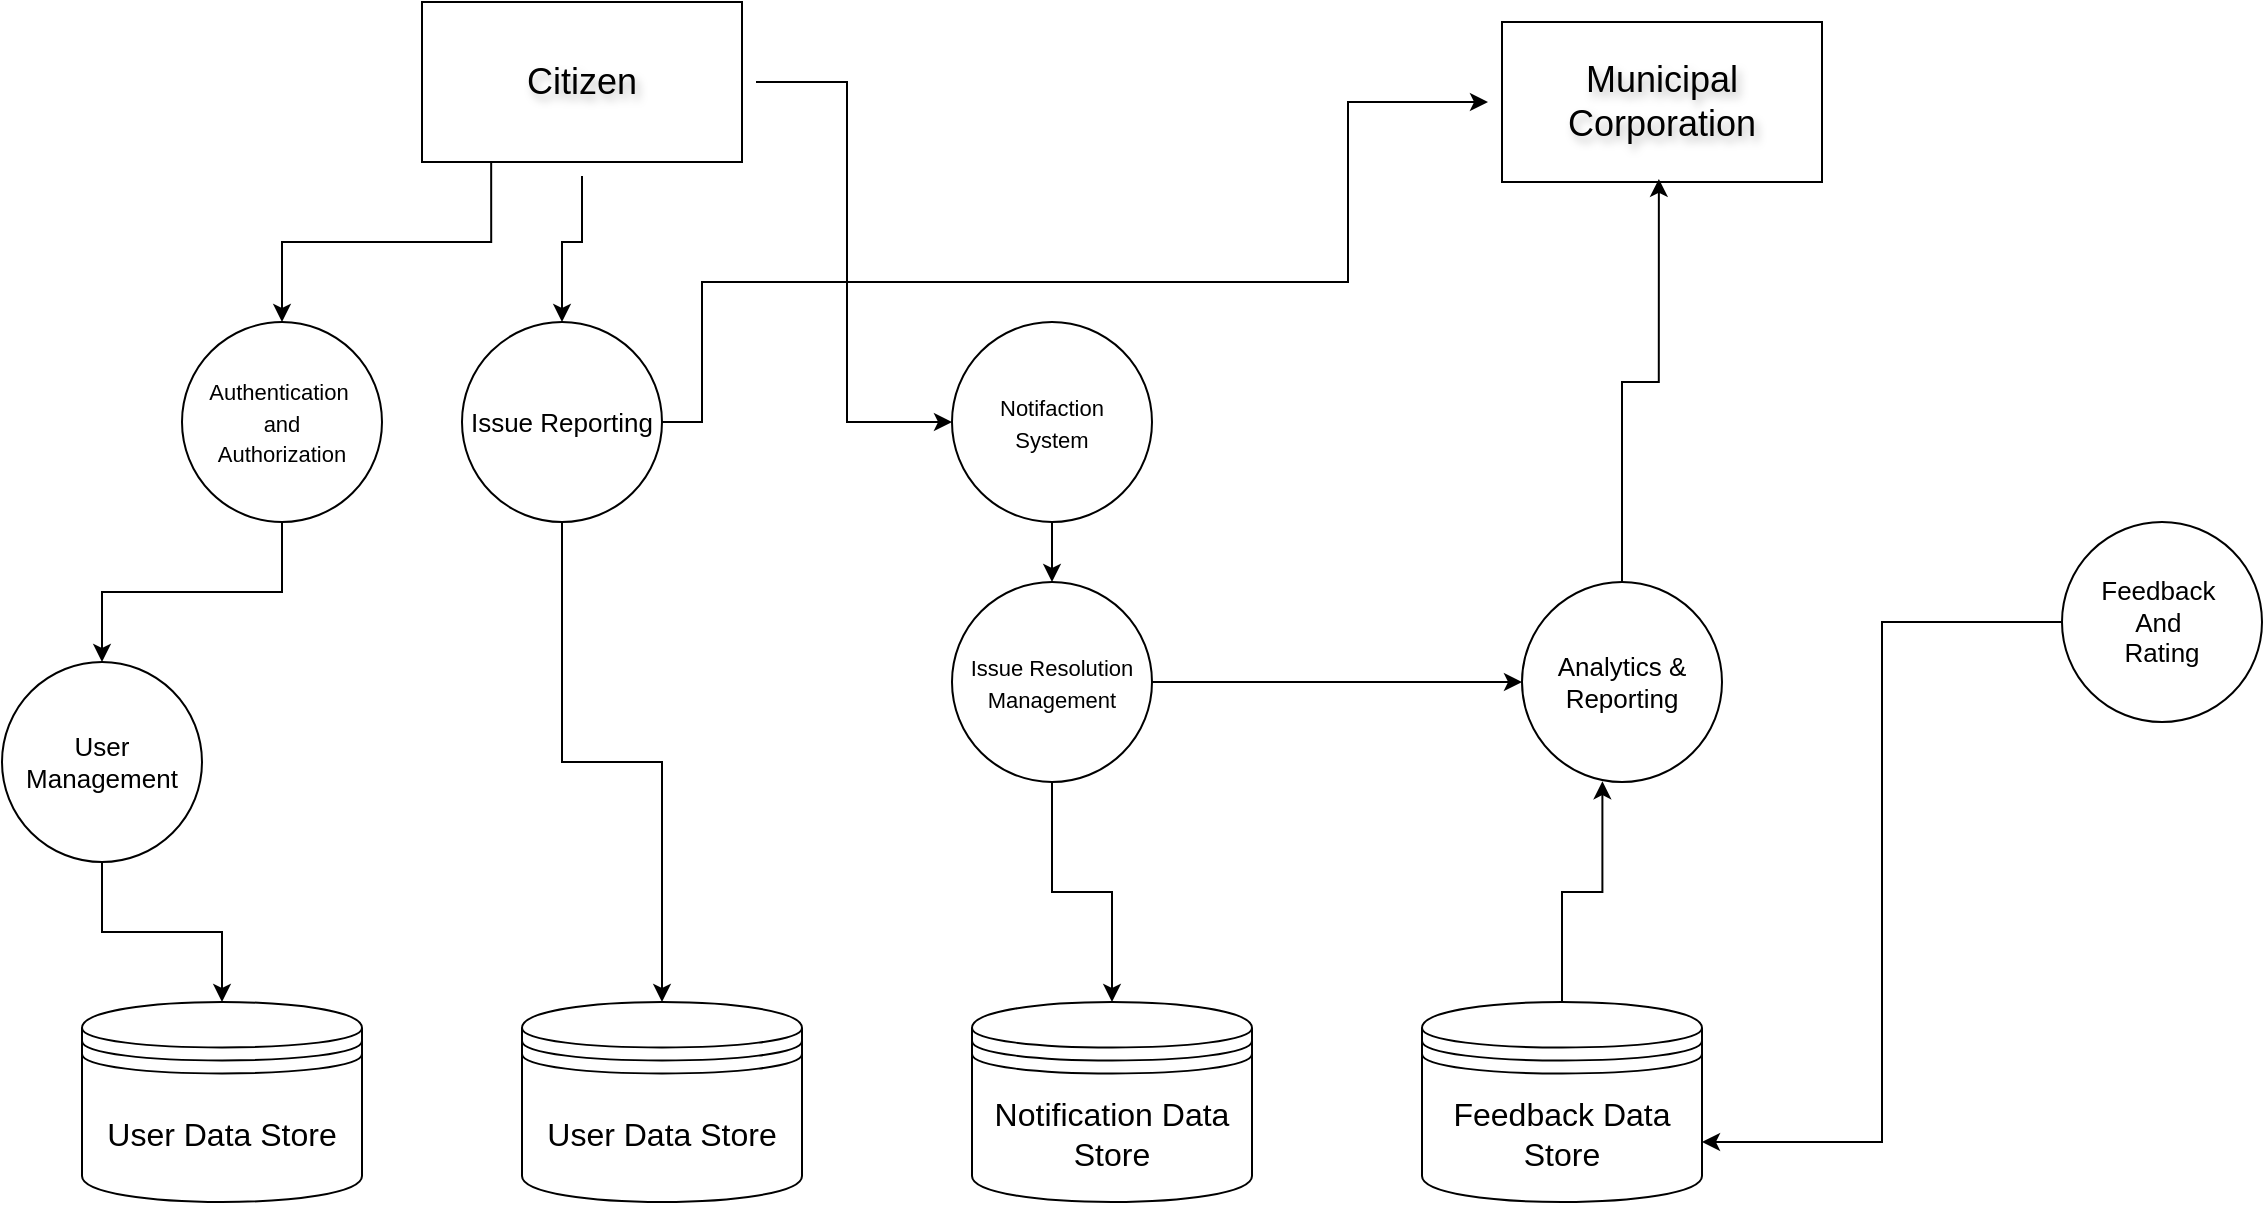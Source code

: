 <mxfile version="28.2.3">
  <diagram name="Page-1" id="u0P4QRKRyGHm9rGHCOAn">
    <mxGraphModel dx="2076" dy="722" grid="1" gridSize="10" guides="1" tooltips="1" connect="1" arrows="1" fold="1" page="1" pageScale="1" pageWidth="850" pageHeight="1100" math="0" shadow="0">
      <root>
        <mxCell id="0" />
        <mxCell id="1" parent="0" />
        <mxCell id="nDwNAqRTzEp9K3lgADBv-33" style="edgeStyle=orthogonalEdgeStyle;rounded=0;orthogonalLoop=1;jettySize=auto;html=1;entryX=0.5;entryY=0;entryDx=0;entryDy=0;exitX=0.239;exitY=0.916;exitDx=0;exitDy=0;exitPerimeter=0;" edge="1" parent="1" source="nDwNAqRTzEp9K3lgADBv-1" target="nDwNAqRTzEp9K3lgADBv-23">
          <mxGeometry relative="1" as="geometry" />
        </mxCell>
        <mxCell id="nDwNAqRTzEp9K3lgADBv-36" style="edgeStyle=orthogonalEdgeStyle;rounded=0;orthogonalLoop=1;jettySize=auto;html=1;exitX=0.5;exitY=1;exitDx=0;exitDy=0;" edge="1" parent="1" source="nDwNAqRTzEp9K3lgADBv-1" target="nDwNAqRTzEp9K3lgADBv-5">
          <mxGeometry relative="1" as="geometry" />
        </mxCell>
        <mxCell id="nDwNAqRTzEp9K3lgADBv-40" style="edgeStyle=orthogonalEdgeStyle;rounded=0;orthogonalLoop=1;jettySize=auto;html=1;entryX=0;entryY=0.5;entryDx=0;entryDy=0;" edge="1" parent="1" source="nDwNAqRTzEp9K3lgADBv-1" target="nDwNAqRTzEp9K3lgADBv-24">
          <mxGeometry relative="1" as="geometry" />
        </mxCell>
        <mxCell id="nDwNAqRTzEp9K3lgADBv-1" value="Citizen" style="rounded=0;whiteSpace=wrap;html=1;perimeterSpacing=7;fontSize=18;textShadow=1;" vertex="1" parent="1">
          <mxGeometry x="130" y="50" width="160" height="80" as="geometry" />
        </mxCell>
        <mxCell id="nDwNAqRTzEp9K3lgADBv-3" value="Municipal Corporation" style="rounded=0;whiteSpace=wrap;html=1;perimeterSpacing=7;fontSize=18;textShadow=1;" vertex="1" parent="1">
          <mxGeometry x="670" y="60" width="160" height="80" as="geometry" />
        </mxCell>
        <mxCell id="nDwNAqRTzEp9K3lgADBv-32" value="" style="group" vertex="1" connectable="0" parent="1">
          <mxGeometry x="-40" y="550" width="810" height="100" as="geometry" />
        </mxCell>
        <mxCell id="nDwNAqRTzEp9K3lgADBv-9" value="&lt;font style=&quot;font-size: 16px;&quot;&gt;User Data Store&lt;/font&gt;" style="shape=datastore;whiteSpace=wrap;html=1;" vertex="1" parent="nDwNAqRTzEp9K3lgADBv-32">
          <mxGeometry x="220" width="140" height="100" as="geometry" />
        </mxCell>
        <mxCell id="nDwNAqRTzEp9K3lgADBv-10" value="Feedback Data Store" style="shape=datastore;whiteSpace=wrap;html=1;fontSize=16;" vertex="1" parent="nDwNAqRTzEp9K3lgADBv-32">
          <mxGeometry x="670" width="140" height="100" as="geometry" />
        </mxCell>
        <mxCell id="nDwNAqRTzEp9K3lgADBv-30" value="Notification Data Store" style="shape=datastore;whiteSpace=wrap;html=1;fontSize=16;" vertex="1" parent="nDwNAqRTzEp9K3lgADBv-32">
          <mxGeometry x="445" width="140" height="100" as="geometry" />
        </mxCell>
        <mxCell id="nDwNAqRTzEp9K3lgADBv-31" value="User Data Store" style="shape=datastore;whiteSpace=wrap;html=1;fontSize=16;" vertex="1" parent="nDwNAqRTzEp9K3lgADBv-32">
          <mxGeometry width="140" height="100" as="geometry" />
        </mxCell>
        <mxCell id="nDwNAqRTzEp9K3lgADBv-34" style="edgeStyle=orthogonalEdgeStyle;rounded=0;orthogonalLoop=1;jettySize=auto;html=1;entryX=0.5;entryY=0;entryDx=0;entryDy=0;" edge="1" parent="1" source="nDwNAqRTzEp9K3lgADBv-23" target="nDwNAqRTzEp9K3lgADBv-4">
          <mxGeometry relative="1" as="geometry" />
        </mxCell>
        <mxCell id="nDwNAqRTzEp9K3lgADBv-23" value="&lt;font style=&quot;font-size: 11px;&quot;&gt;Authentication&amp;nbsp;&lt;/font&gt;&lt;div&gt;&lt;font style=&quot;font-size: 11px;&quot;&gt;and&lt;/font&gt;&lt;/div&gt;&lt;div&gt;&lt;font style=&quot;font-size: 11px;&quot;&gt;Authorization&lt;/font&gt;&lt;/div&gt;" style="ellipse;whiteSpace=wrap;html=1;aspect=fixed;fontSize=13;" vertex="1" parent="1">
          <mxGeometry x="10" y="210" width="100" height="100" as="geometry" />
        </mxCell>
        <mxCell id="nDwNAqRTzEp9K3lgADBv-35" style="edgeStyle=orthogonalEdgeStyle;rounded=0;orthogonalLoop=1;jettySize=auto;html=1;" edge="1" parent="1" source="nDwNAqRTzEp9K3lgADBv-4" target="nDwNAqRTzEp9K3lgADBv-31">
          <mxGeometry relative="1" as="geometry" />
        </mxCell>
        <mxCell id="nDwNAqRTzEp9K3lgADBv-37" style="edgeStyle=orthogonalEdgeStyle;rounded=0;orthogonalLoop=1;jettySize=auto;html=1;exitX=0.5;exitY=1;exitDx=0;exitDy=0;" edge="1" parent="1" source="nDwNAqRTzEp9K3lgADBv-5" target="nDwNAqRTzEp9K3lgADBv-9">
          <mxGeometry relative="1" as="geometry" />
        </mxCell>
        <mxCell id="nDwNAqRTzEp9K3lgADBv-41" style="edgeStyle=orthogonalEdgeStyle;rounded=0;orthogonalLoop=1;jettySize=auto;html=1;entryX=0;entryY=0.5;entryDx=0;entryDy=0;" edge="1" parent="1" source="nDwNAqRTzEp9K3lgADBv-5" target="nDwNAqRTzEp9K3lgADBv-3">
          <mxGeometry relative="1" as="geometry">
            <Array as="points">
              <mxPoint x="270" y="260" />
              <mxPoint x="270" y="190" />
              <mxPoint x="593" y="190" />
            </Array>
          </mxGeometry>
        </mxCell>
        <mxCell id="nDwNAqRTzEp9K3lgADBv-5" value="Issue Reporting" style="ellipse;whiteSpace=wrap;html=1;aspect=fixed;fontSize=13;" vertex="1" parent="1">
          <mxGeometry x="150" y="210" width="100" height="100" as="geometry" />
        </mxCell>
        <mxCell id="nDwNAqRTzEp9K3lgADBv-4" value="User Management" style="ellipse;whiteSpace=wrap;html=1;aspect=fixed;fontSize=13;" vertex="1" parent="1">
          <mxGeometry x="-80" y="380" width="100" height="100" as="geometry" />
        </mxCell>
        <mxCell id="nDwNAqRTzEp9K3lgADBv-44" style="edgeStyle=orthogonalEdgeStyle;rounded=0;orthogonalLoop=1;jettySize=auto;html=1;" edge="1" parent="1" source="nDwNAqRTzEp9K3lgADBv-6" target="nDwNAqRTzEp9K3lgADBv-7">
          <mxGeometry relative="1" as="geometry" />
        </mxCell>
        <mxCell id="nDwNAqRTzEp9K3lgADBv-48" style="edgeStyle=orthogonalEdgeStyle;rounded=0;orthogonalLoop=1;jettySize=auto;html=1;" edge="1" parent="1" source="nDwNAqRTzEp9K3lgADBv-6" target="nDwNAqRTzEp9K3lgADBv-30">
          <mxGeometry relative="1" as="geometry" />
        </mxCell>
        <mxCell id="nDwNAqRTzEp9K3lgADBv-6" value="&lt;font style=&quot;font-size: 11px;&quot;&gt;Issue Resolution Management&lt;/font&gt;" style="ellipse;whiteSpace=wrap;html=1;aspect=fixed;fontSize=13;" vertex="1" parent="1">
          <mxGeometry x="395" y="340" width="100" height="100" as="geometry" />
        </mxCell>
        <mxCell id="nDwNAqRTzEp9K3lgADBv-7" value="Analytics &amp;amp; Reporting" style="ellipse;whiteSpace=wrap;html=1;aspect=fixed;fontSize=13;" vertex="1" parent="1">
          <mxGeometry x="680" y="340" width="100" height="100" as="geometry" />
        </mxCell>
        <mxCell id="nDwNAqRTzEp9K3lgADBv-39" style="edgeStyle=orthogonalEdgeStyle;rounded=0;orthogonalLoop=1;jettySize=auto;html=1;" edge="1" parent="1" source="nDwNAqRTzEp9K3lgADBv-24" target="nDwNAqRTzEp9K3lgADBv-6">
          <mxGeometry relative="1" as="geometry" />
        </mxCell>
        <mxCell id="nDwNAqRTzEp9K3lgADBv-24" value="&lt;font style=&quot;font-size: 11px;&quot;&gt;Notifaction&lt;/font&gt;&lt;div&gt;&lt;font style=&quot;font-size: 11px;&quot;&gt;System&lt;/font&gt;&lt;/div&gt;" style="ellipse;whiteSpace=wrap;html=1;aspect=fixed;fontSize=13;" vertex="1" parent="1">
          <mxGeometry x="395" y="210" width="100" height="100" as="geometry" />
        </mxCell>
        <mxCell id="nDwNAqRTzEp9K3lgADBv-46" style="edgeStyle=orthogonalEdgeStyle;rounded=0;orthogonalLoop=1;jettySize=auto;html=1;entryX=1;entryY=0.7;entryDx=0;entryDy=0;" edge="1" parent="1" source="nDwNAqRTzEp9K3lgADBv-25" target="nDwNAqRTzEp9K3lgADBv-10">
          <mxGeometry relative="1" as="geometry" />
        </mxCell>
        <mxCell id="nDwNAqRTzEp9K3lgADBv-25" value="Feedback&amp;nbsp;&lt;div&gt;And&amp;nbsp;&lt;/div&gt;&lt;div&gt;Rating&lt;/div&gt;" style="ellipse;whiteSpace=wrap;html=1;aspect=fixed;fontSize=13;" vertex="1" parent="1">
          <mxGeometry x="950" y="310" width="100" height="100" as="geometry" />
        </mxCell>
        <mxCell id="nDwNAqRTzEp9K3lgADBv-45" style="edgeStyle=orthogonalEdgeStyle;rounded=0;orthogonalLoop=1;jettySize=auto;html=1;entryX=0.491;entryY=0.909;entryDx=0;entryDy=0;entryPerimeter=0;" edge="1" parent="1" source="nDwNAqRTzEp9K3lgADBv-7" target="nDwNAqRTzEp9K3lgADBv-3">
          <mxGeometry relative="1" as="geometry" />
        </mxCell>
        <mxCell id="nDwNAqRTzEp9K3lgADBv-47" style="edgeStyle=orthogonalEdgeStyle;rounded=0;orthogonalLoop=1;jettySize=auto;html=1;entryX=0.402;entryY=0.996;entryDx=0;entryDy=0;entryPerimeter=0;" edge="1" parent="1" source="nDwNAqRTzEp9K3lgADBv-10" target="nDwNAqRTzEp9K3lgADBv-7">
          <mxGeometry relative="1" as="geometry" />
        </mxCell>
      </root>
    </mxGraphModel>
  </diagram>
</mxfile>
